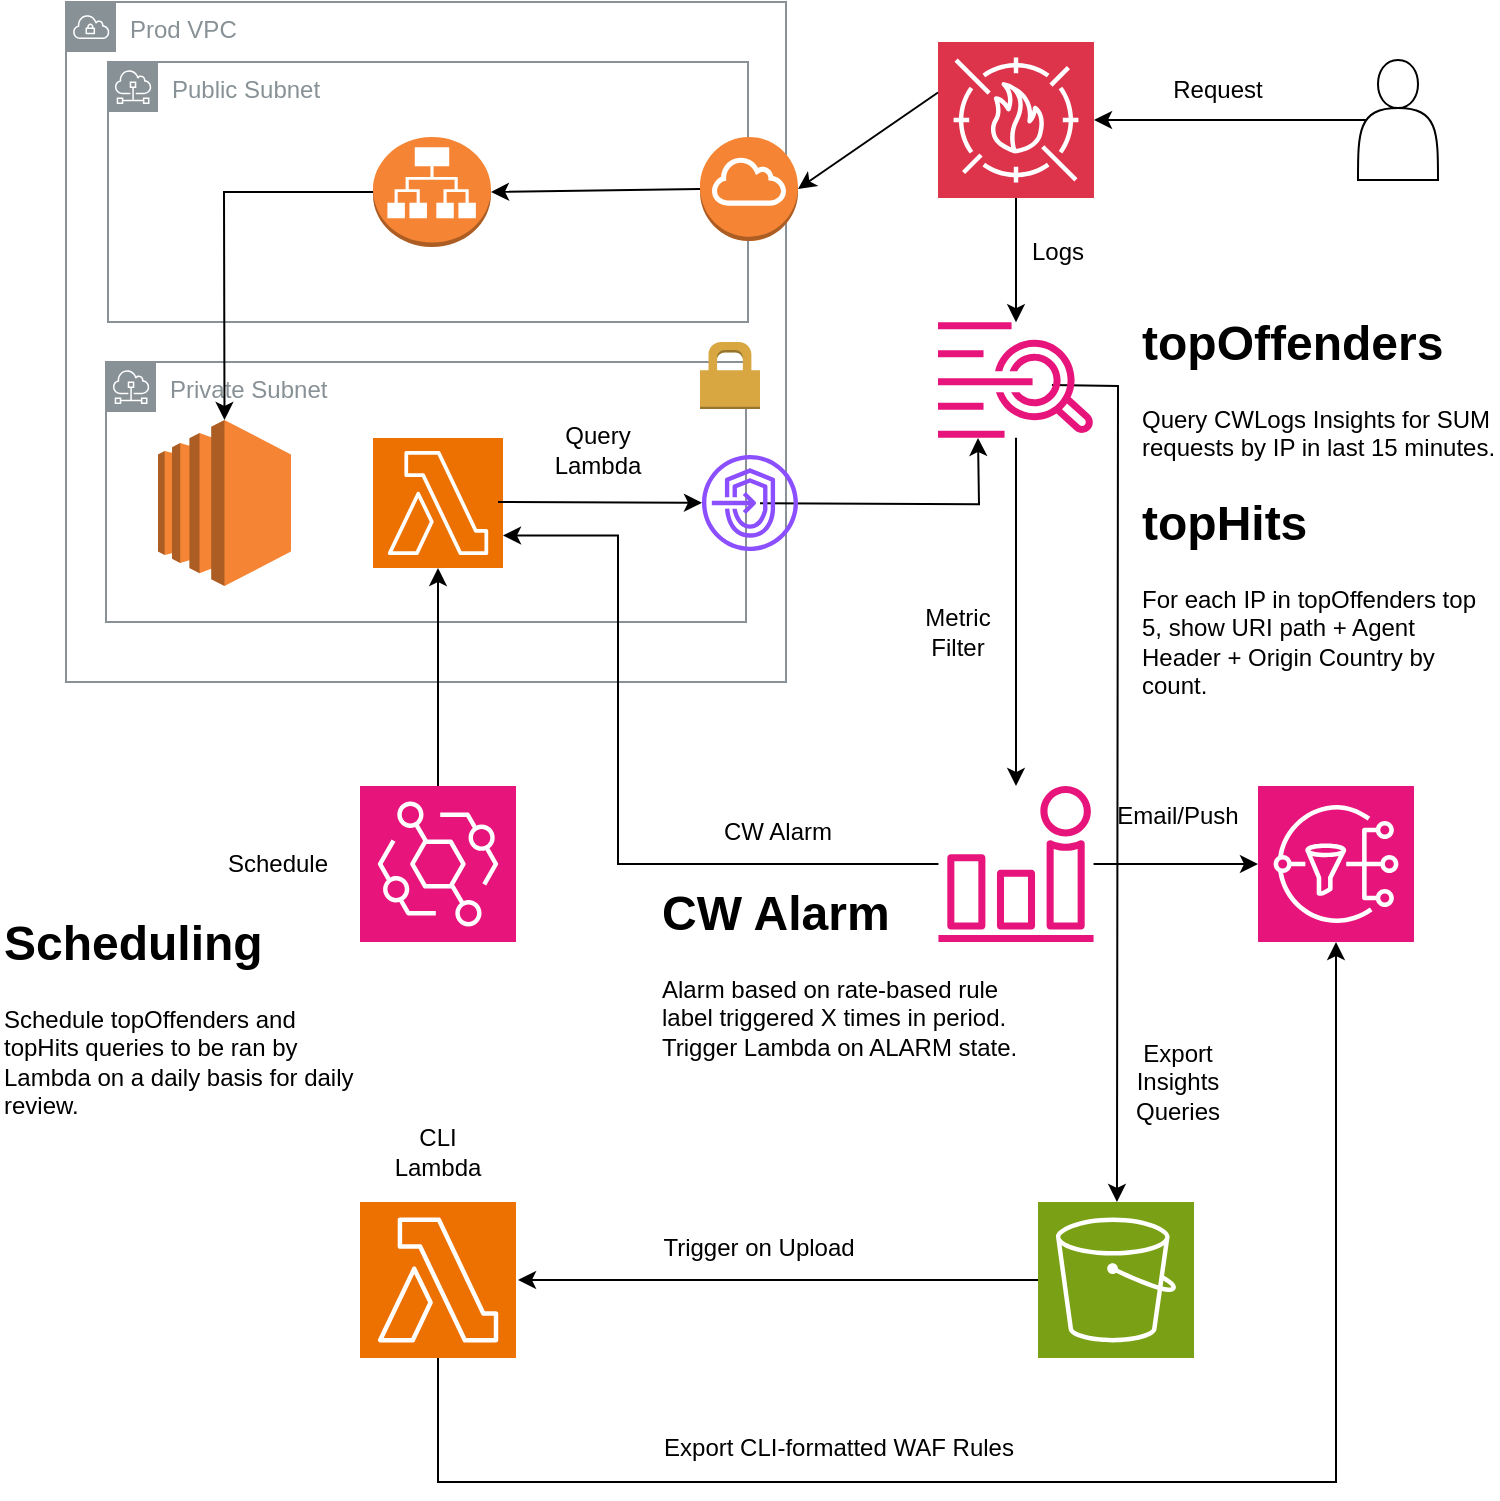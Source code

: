 <mxfile version="24.7.7">
  <diagram name="Page-1" id="MKDwlNBVAtdBQNv5OICY">
    <mxGraphModel dx="827" dy="847" grid="1" gridSize="10" guides="1" tooltips="1" connect="1" arrows="1" fold="1" page="1" pageScale="1" pageWidth="850" pageHeight="1100" math="0" shadow="0">
      <root>
        <mxCell id="0" />
        <mxCell id="1" parent="0" />
        <mxCell id="da3wEXAfKSI4DkwL-qQk-1" value="Prod VPC" style="sketch=0;outlineConnect=0;gradientColor=none;html=1;whiteSpace=wrap;fontSize=12;fontStyle=0;shape=mxgraph.aws4.group;grIcon=mxgraph.aws4.group_vpc;strokeColor=#879196;fillColor=none;verticalAlign=top;align=left;spacingLeft=30;fontColor=#879196;dashed=0;" parent="1" vertex="1">
          <mxGeometry x="84" y="80" width="360" height="340" as="geometry" />
        </mxCell>
        <mxCell id="Kmlr74SGFcQj0XCJqLJz-20" value="Private Subnet" style="sketch=0;outlineConnect=0;gradientColor=none;html=1;whiteSpace=wrap;fontSize=12;fontStyle=0;shape=mxgraph.aws4.group;grIcon=mxgraph.aws4.group_subnet;strokeColor=#879196;fillColor=none;verticalAlign=top;align=left;spacingLeft=30;fontColor=#879196;dashed=0;" vertex="1" parent="1">
          <mxGeometry x="104" y="260" width="320" height="130" as="geometry" />
        </mxCell>
        <mxCell id="Kmlr74SGFcQj0XCJqLJz-11" value="Public Subnet" style="sketch=0;outlineConnect=0;gradientColor=none;html=1;whiteSpace=wrap;fontSize=12;fontStyle=0;shape=mxgraph.aws4.group;grIcon=mxgraph.aws4.group_subnet;strokeColor=#879196;fillColor=none;verticalAlign=top;align=left;spacingLeft=30;fontColor=#879196;dashed=0;" vertex="1" parent="1">
          <mxGeometry x="105" y="110" width="320" height="130" as="geometry" />
        </mxCell>
        <mxCell id="Kmlr74SGFcQj0XCJqLJz-1" value="" style="sketch=0;points=[[0,0,0],[0.25,0,0],[0.5,0,0],[0.75,0,0],[1,0,0],[0,1,0],[0.25,1,0],[0.5,1,0],[0.75,1,0],[1,1,0],[0,0.25,0],[0,0.5,0],[0,0.75,0],[1,0.25,0],[1,0.5,0],[1,0.75,0]];outlineConnect=0;fontColor=#232F3E;fillColor=#DD344C;strokeColor=#ffffff;dashed=0;verticalLabelPosition=bottom;verticalAlign=top;align=center;html=1;fontSize=12;fontStyle=0;aspect=fixed;shape=mxgraph.aws4.resourceIcon;resIcon=mxgraph.aws4.waf;" vertex="1" parent="1">
          <mxGeometry x="520" y="100" width="78" height="78" as="geometry" />
        </mxCell>
        <mxCell id="Kmlr74SGFcQj0XCJqLJz-2" value="" style="shape=actor;whiteSpace=wrap;html=1;" vertex="1" parent="1">
          <mxGeometry x="730" y="109" width="40" height="60" as="geometry" />
        </mxCell>
        <mxCell id="Kmlr74SGFcQj0XCJqLJz-3" value="" style="endArrow=classic;html=1;rounded=0;entryX=1;entryY=0.5;entryDx=0;entryDy=0;entryPerimeter=0;exitX=0.1;exitY=0.5;exitDx=0;exitDy=0;exitPerimeter=0;" edge="1" parent="1" source="Kmlr74SGFcQj0XCJqLJz-2" target="Kmlr74SGFcQj0XCJqLJz-1">
          <mxGeometry width="50" height="50" relative="1" as="geometry">
            <mxPoint x="720" y="130" as="sourcePoint" />
            <mxPoint x="610" y="130" as="targetPoint" />
          </mxGeometry>
        </mxCell>
        <mxCell id="Kmlr74SGFcQj0XCJqLJz-4" value="" style="endArrow=classic;html=1;rounded=0;entryX=1;entryY=0.5;entryDx=0;entryDy=0;entryPerimeter=0;" edge="1" parent="1" target="Kmlr74SGFcQj0XCJqLJz-13">
          <mxGeometry width="50" height="50" relative="1" as="geometry">
            <mxPoint x="520" y="125.25" as="sourcePoint" />
            <mxPoint x="460" y="152.75" as="targetPoint" />
          </mxGeometry>
        </mxCell>
        <mxCell id="Kmlr74SGFcQj0XCJqLJz-33" style="edgeStyle=orthogonalEdgeStyle;rounded=0;orthogonalLoop=1;jettySize=auto;html=1;" edge="1" parent="1" source="Kmlr74SGFcQj0XCJqLJz-6" target="Kmlr74SGFcQj0XCJqLJz-34">
          <mxGeometry relative="1" as="geometry">
            <mxPoint x="559" y="440" as="targetPoint" />
          </mxGeometry>
        </mxCell>
        <mxCell id="Kmlr74SGFcQj0XCJqLJz-44" style="edgeStyle=orthogonalEdgeStyle;rounded=0;orthogonalLoop=1;jettySize=auto;html=1;" edge="1" parent="1">
          <mxGeometry relative="1" as="geometry">
            <mxPoint x="609.48" y="680" as="targetPoint" />
            <mxPoint x="576.96" y="271.5" as="sourcePoint" />
          </mxGeometry>
        </mxCell>
        <mxCell id="Kmlr74SGFcQj0XCJqLJz-6" value="" style="sketch=0;outlineConnect=0;fontColor=#232F3E;gradientColor=none;fillColor=#E7157B;strokeColor=none;dashed=0;verticalLabelPosition=bottom;verticalAlign=top;align=center;html=1;fontSize=12;fontStyle=0;aspect=fixed;pointerEvents=1;shape=mxgraph.aws4.cloudwatch_logs;" vertex="1" parent="1">
          <mxGeometry x="520" y="240" width="78" height="58" as="geometry" />
        </mxCell>
        <mxCell id="Kmlr74SGFcQj0XCJqLJz-7" value="" style="endArrow=classic;html=1;rounded=0;exitX=0.5;exitY=1;exitDx=0;exitDy=0;exitPerimeter=0;" edge="1" parent="1" source="Kmlr74SGFcQj0XCJqLJz-1" target="Kmlr74SGFcQj0XCJqLJz-6">
          <mxGeometry width="50" height="50" relative="1" as="geometry">
            <mxPoint x="565" y="178" as="sourcePoint" />
            <mxPoint x="470" y="185.75" as="targetPoint" />
          </mxGeometry>
        </mxCell>
        <mxCell id="Kmlr74SGFcQj0XCJqLJz-8" value="" style="sketch=0;points=[[0,0,0],[0.25,0,0],[0.5,0,0],[0.75,0,0],[1,0,0],[0,1,0],[0.25,1,0],[0.5,1,0],[0.75,1,0],[1,1,0],[0,0.25,0],[0,0.5,0],[0,0.75,0],[1,0.25,0],[1,0.5,0],[1,0.75,0]];outlineConnect=0;fontColor=#232F3E;fillColor=#ED7100;strokeColor=#ffffff;dashed=0;verticalLabelPosition=bottom;verticalAlign=top;align=center;html=1;fontSize=12;fontStyle=0;aspect=fixed;shape=mxgraph.aws4.resourceIcon;resIcon=mxgraph.aws4.lambda;" vertex="1" parent="1">
          <mxGeometry x="237.5" y="298" width="65" height="65" as="geometry" />
        </mxCell>
        <mxCell id="Kmlr74SGFcQj0XCJqLJz-12" value="" style="outlineConnect=0;dashed=0;verticalLabelPosition=bottom;verticalAlign=top;align=center;html=1;shape=mxgraph.aws3.ec2;fillColor=#F58534;gradientColor=none;" vertex="1" parent="1">
          <mxGeometry x="130" y="289" width="66.5" height="83" as="geometry" />
        </mxCell>
        <mxCell id="Kmlr74SGFcQj0XCJqLJz-13" value="" style="outlineConnect=0;dashed=0;verticalLabelPosition=bottom;verticalAlign=top;align=center;html=1;shape=mxgraph.aws3.internet_gateway;fillColor=#F58534;gradientColor=none;" vertex="1" parent="1">
          <mxGeometry x="401" y="147.5" width="49" height="52" as="geometry" />
        </mxCell>
        <mxCell id="Kmlr74SGFcQj0XCJqLJz-5" value="" style="outlineConnect=0;dashed=0;verticalLabelPosition=bottom;verticalAlign=top;align=center;html=1;shape=mxgraph.aws3.application_load_balancer;fillColor=#F58534;gradientColor=none;" vertex="1" parent="1">
          <mxGeometry x="237.5" y="147.5" width="59" height="55" as="geometry" />
        </mxCell>
        <mxCell id="Kmlr74SGFcQj0XCJqLJz-14" value="" style="endArrow=classic;html=1;rounded=0;entryX=1;entryY=0.5;entryDx=0;entryDy=0;entryPerimeter=0;exitX=0;exitY=0.5;exitDx=0;exitDy=0;exitPerimeter=0;" edge="1" parent="1" source="Kmlr74SGFcQj0XCJqLJz-13" target="Kmlr74SGFcQj0XCJqLJz-5">
          <mxGeometry width="50" height="50" relative="1" as="geometry">
            <mxPoint x="401" y="160" as="sourcePoint" />
            <mxPoint x="331" y="193.75" as="targetPoint" />
          </mxGeometry>
        </mxCell>
        <mxCell id="Kmlr74SGFcQj0XCJqLJz-15" value="" style="endArrow=classic;html=1;rounded=0;entryX=0.5;entryY=0;entryDx=0;entryDy=0;entryPerimeter=0;exitX=0;exitY=0.5;exitDx=0;exitDy=0;exitPerimeter=0;" edge="1" parent="1" source="Kmlr74SGFcQj0XCJqLJz-5" target="Kmlr74SGFcQj0XCJqLJz-12">
          <mxGeometry width="50" height="50" relative="1" as="geometry">
            <mxPoint x="264" y="202.5" as="sourcePoint" />
            <mxPoint x="160" y="218.5" as="targetPoint" />
            <Array as="points">
              <mxPoint x="163" y="175" />
            </Array>
          </mxGeometry>
        </mxCell>
        <mxCell id="Kmlr74SGFcQj0XCJqLJz-16" value="&lt;div&gt;Request&lt;/div&gt;" style="text;html=1;align=center;verticalAlign=middle;whiteSpace=wrap;rounded=0;" vertex="1" parent="1">
          <mxGeometry x="630" y="109" width="60" height="30" as="geometry" />
        </mxCell>
        <mxCell id="Kmlr74SGFcQj0XCJqLJz-19" value="&lt;div&gt;Logs&lt;/div&gt;" style="text;html=1;align=center;verticalAlign=middle;whiteSpace=wrap;rounded=0;" vertex="1" parent="1">
          <mxGeometry x="560" y="190" width="40" height="30" as="geometry" />
        </mxCell>
        <mxCell id="Kmlr74SGFcQj0XCJqLJz-10" value="" style="dashed=0;html=1;shape=mxgraph.aws3.permissions;fillColor=#D9A741;gradientColor=none;dashed=0;" vertex="1" parent="1">
          <mxGeometry x="401" y="250" width="30" height="33.5" as="geometry" />
        </mxCell>
        <mxCell id="Kmlr74SGFcQj0XCJqLJz-23" style="edgeStyle=orthogonalEdgeStyle;rounded=0;orthogonalLoop=1;jettySize=auto;html=1;" edge="1" parent="1">
          <mxGeometry relative="1" as="geometry">
            <mxPoint x="431" y="330.62" as="sourcePoint" />
            <mxPoint x="540" y="297.997" as="targetPoint" />
          </mxGeometry>
        </mxCell>
        <mxCell id="Kmlr74SGFcQj0XCJqLJz-21" value="" style="sketch=0;outlineConnect=0;fontColor=#232F3E;gradientColor=none;fillColor=#8C4FFF;strokeColor=none;dashed=0;verticalLabelPosition=bottom;verticalAlign=top;align=center;html=1;fontSize=12;fontStyle=0;aspect=fixed;pointerEvents=1;shape=mxgraph.aws4.endpoints;" vertex="1" parent="1">
          <mxGeometry x="402" y="306.5" width="48" height="48" as="geometry" />
        </mxCell>
        <mxCell id="Kmlr74SGFcQj0XCJqLJz-22" value="" style="endArrow=classic;html=1;rounded=0;" edge="1" parent="1" target="Kmlr74SGFcQj0XCJqLJz-21">
          <mxGeometry width="50" height="50" relative="1" as="geometry">
            <mxPoint x="300" y="330" as="sourcePoint" />
            <mxPoint x="196.5" y="331" as="targetPoint" />
          </mxGeometry>
        </mxCell>
        <mxCell id="Kmlr74SGFcQj0XCJqLJz-24" value="&lt;div&gt;Query Lambda&lt;/div&gt;" style="text;html=1;align=center;verticalAlign=middle;whiteSpace=wrap;rounded=0;" vertex="1" parent="1">
          <mxGeometry x="320" y="289" width="60" height="30" as="geometry" />
        </mxCell>
        <mxCell id="Kmlr74SGFcQj0XCJqLJz-26" value="" style="sketch=0;points=[[0,0,0],[0.25,0,0],[0.5,0,0],[0.75,0,0],[1,0,0],[0,1,0],[0.25,1,0],[0.5,1,0],[0.75,1,0],[1,1,0],[0,0.25,0],[0,0.5,0],[0,0.75,0],[1,0.25,0],[1,0.5,0],[1,0.75,0]];outlineConnect=0;fontColor=#232F3E;fillColor=#E7157B;strokeColor=#ffffff;dashed=0;verticalLabelPosition=bottom;verticalAlign=top;align=center;html=1;fontSize=12;fontStyle=0;aspect=fixed;shape=mxgraph.aws4.resourceIcon;resIcon=mxgraph.aws4.eventbridge;" vertex="1" parent="1">
          <mxGeometry x="231" y="472" width="78" height="78" as="geometry" />
        </mxCell>
        <mxCell id="Kmlr74SGFcQj0XCJqLJz-28" style="edgeStyle=orthogonalEdgeStyle;rounded=0;orthogonalLoop=1;jettySize=auto;html=1;entryX=0.5;entryY=1;entryDx=0;entryDy=0;entryPerimeter=0;" edge="1" parent="1" source="Kmlr74SGFcQj0XCJqLJz-26" target="Kmlr74SGFcQj0XCJqLJz-8">
          <mxGeometry relative="1" as="geometry" />
        </mxCell>
        <mxCell id="Kmlr74SGFcQj0XCJqLJz-29" value="Schedule" style="text;html=1;align=center;verticalAlign=middle;whiteSpace=wrap;rounded=0;" vertex="1" parent="1">
          <mxGeometry x="160" y="496" width="60" height="30" as="geometry" />
        </mxCell>
        <mxCell id="Kmlr74SGFcQj0XCJqLJz-30" value="&lt;h1 style=&quot;margin-top: 0px;&quot;&gt;topOffenders&lt;br&gt;&lt;/h1&gt;&lt;p&gt;Query CWLogs Insights for SUM requests by IP in last 15 minutes.&lt;br&gt;&lt;/p&gt;" style="text;html=1;whiteSpace=wrap;overflow=hidden;rounded=0;" vertex="1" parent="1">
          <mxGeometry x="620" y="230" width="180" height="100" as="geometry" />
        </mxCell>
        <mxCell id="Kmlr74SGFcQj0XCJqLJz-31" value="&lt;h1 style=&quot;margin-top: 0px;&quot;&gt;topHits&lt;br&gt;&lt;/h1&gt;&lt;p&gt;For each IP in topOffenders top 5, show URI path + Agent Header + Origin Country by count.&lt;br&gt;&lt;/p&gt;" style="text;html=1;whiteSpace=wrap;overflow=hidden;rounded=0;" vertex="1" parent="1">
          <mxGeometry x="620" y="320" width="180" height="110" as="geometry" />
        </mxCell>
        <mxCell id="Kmlr74SGFcQj0XCJqLJz-34" value="" style="sketch=0;outlineConnect=0;fontColor=#232F3E;gradientColor=none;fillColor=#E7157B;strokeColor=none;dashed=0;verticalLabelPosition=bottom;verticalAlign=top;align=center;html=1;fontSize=12;fontStyle=0;aspect=fixed;pointerEvents=1;shape=mxgraph.aws4.alarm;" vertex="1" parent="1">
          <mxGeometry x="520" y="472" width="78" height="78" as="geometry" />
        </mxCell>
        <mxCell id="Kmlr74SGFcQj0XCJqLJz-35" style="edgeStyle=orthogonalEdgeStyle;rounded=0;orthogonalLoop=1;jettySize=auto;html=1;entryX=1;entryY=0.75;entryDx=0;entryDy=0;entryPerimeter=0;" edge="1" parent="1" source="Kmlr74SGFcQj0XCJqLJz-34" target="Kmlr74SGFcQj0XCJqLJz-8">
          <mxGeometry relative="1" as="geometry">
            <Array as="points">
              <mxPoint x="360" y="511" />
              <mxPoint x="360" y="347" />
            </Array>
          </mxGeometry>
        </mxCell>
        <mxCell id="Kmlr74SGFcQj0XCJqLJz-36" value="&lt;div&gt;CW Alarm&lt;/div&gt;" style="text;html=1;align=center;verticalAlign=middle;whiteSpace=wrap;rounded=0;" vertex="1" parent="1">
          <mxGeometry x="410" y="480" width="60" height="30" as="geometry" />
        </mxCell>
        <mxCell id="Kmlr74SGFcQj0XCJqLJz-37" value="&lt;h1 style=&quot;margin-top: 0px;&quot;&gt;CW Alarm&lt;br&gt;&lt;/h1&gt;&lt;p&gt;Alarm based on rate-based rule label triggered X times in period. Trigger Lambda on ALARM state.&lt;br&gt;&lt;/p&gt;" style="text;html=1;whiteSpace=wrap;overflow=hidden;rounded=0;" vertex="1" parent="1">
          <mxGeometry x="380" y="515" width="180" height="120" as="geometry" />
        </mxCell>
        <mxCell id="Kmlr74SGFcQj0XCJqLJz-38" value="" style="sketch=0;points=[[0,0,0],[0.25,0,0],[0.5,0,0],[0.75,0,0],[1,0,0],[0,1,0],[0.25,1,0],[0.5,1,0],[0.75,1,0],[1,1,0],[0,0.25,0],[0,0.5,0],[0,0.75,0],[1,0.25,0],[1,0.5,0],[1,0.75,0]];outlineConnect=0;fontColor=#232F3E;fillColor=#E7157B;strokeColor=#ffffff;dashed=0;verticalLabelPosition=bottom;verticalAlign=top;align=center;html=1;fontSize=12;fontStyle=0;aspect=fixed;shape=mxgraph.aws4.resourceIcon;resIcon=mxgraph.aws4.sns;" vertex="1" parent="1">
          <mxGeometry x="680" y="472" width="78" height="78" as="geometry" />
        </mxCell>
        <mxCell id="Kmlr74SGFcQj0XCJqLJz-39" style="edgeStyle=orthogonalEdgeStyle;rounded=0;orthogonalLoop=1;jettySize=auto;html=1;entryX=0;entryY=0.5;entryDx=0;entryDy=0;entryPerimeter=0;" edge="1" parent="1" source="Kmlr74SGFcQj0XCJqLJz-34" target="Kmlr74SGFcQj0XCJqLJz-38">
          <mxGeometry relative="1" as="geometry" />
        </mxCell>
        <mxCell id="Kmlr74SGFcQj0XCJqLJz-40" value="&lt;div&gt;Email/Push&lt;/div&gt;" style="text;html=1;align=center;verticalAlign=middle;whiteSpace=wrap;rounded=0;" vertex="1" parent="1">
          <mxGeometry x="610" y="472" width="60" height="30" as="geometry" />
        </mxCell>
        <mxCell id="Kmlr74SGFcQj0XCJqLJz-41" value="Metric Filter" style="text;html=1;align=center;verticalAlign=middle;whiteSpace=wrap;rounded=0;" vertex="1" parent="1">
          <mxGeometry x="500" y="380" width="60" height="30" as="geometry" />
        </mxCell>
        <mxCell id="Kmlr74SGFcQj0XCJqLJz-42" value="&lt;h1 style=&quot;margin-top: 0px;&quot;&gt;Scheduling&lt;br&gt;&lt;/h1&gt;&lt;p&gt;Schedule topOffenders and topHits queries to be ran by Lambda on a daily basis for daily review.&lt;br&gt;&lt;/p&gt;" style="text;html=1;whiteSpace=wrap;overflow=hidden;rounded=0;" vertex="1" parent="1">
          <mxGeometry x="51" y="530" width="180" height="120" as="geometry" />
        </mxCell>
        <mxCell id="Kmlr74SGFcQj0XCJqLJz-50" style="edgeStyle=orthogonalEdgeStyle;rounded=0;orthogonalLoop=1;jettySize=auto;html=1;" edge="1" parent="1" source="Kmlr74SGFcQj0XCJqLJz-45">
          <mxGeometry relative="1" as="geometry">
            <mxPoint x="310" y="719" as="targetPoint" />
          </mxGeometry>
        </mxCell>
        <mxCell id="Kmlr74SGFcQj0XCJqLJz-45" value="" style="sketch=0;points=[[0,0,0],[0.25,0,0],[0.5,0,0],[0.75,0,0],[1,0,0],[0,1,0],[0.25,1,0],[0.5,1,0],[0.75,1,0],[1,1,0],[0,0.25,0],[0,0.5,0],[0,0.75,0],[1,0.25,0],[1,0.5,0],[1,0.75,0]];outlineConnect=0;fontColor=#232F3E;fillColor=#7AA116;strokeColor=#ffffff;dashed=0;verticalLabelPosition=bottom;verticalAlign=top;align=center;html=1;fontSize=12;fontStyle=0;aspect=fixed;shape=mxgraph.aws4.resourceIcon;resIcon=mxgraph.aws4.s3;" vertex="1" parent="1">
          <mxGeometry x="570" y="680" width="78" height="78" as="geometry" />
        </mxCell>
        <mxCell id="Kmlr74SGFcQj0XCJqLJz-46" value="&lt;div&gt;Export Insights Queries&lt;/div&gt;" style="text;html=1;align=center;verticalAlign=middle;whiteSpace=wrap;rounded=0;" vertex="1" parent="1">
          <mxGeometry x="610" y="605" width="60" height="30" as="geometry" />
        </mxCell>
        <mxCell id="Kmlr74SGFcQj0XCJqLJz-47" value="" style="sketch=0;points=[[0,0,0],[0.25,0,0],[0.5,0,0],[0.75,0,0],[1,0,0],[0,1,0],[0.25,1,0],[0.5,1,0],[0.75,1,0],[1,1,0],[0,0.25,0],[0,0.5,0],[0,0.75,0],[1,0.25,0],[1,0.5,0],[1,0.75,0]];outlineConnect=0;fontColor=#232F3E;fillColor=#ED7100;strokeColor=#ffffff;dashed=0;verticalLabelPosition=bottom;verticalAlign=top;align=center;html=1;fontSize=12;fontStyle=0;aspect=fixed;shape=mxgraph.aws4.resourceIcon;resIcon=mxgraph.aws4.lambda;" vertex="1" parent="1">
          <mxGeometry x="231" y="680" width="78" height="78" as="geometry" />
        </mxCell>
        <mxCell id="Kmlr74SGFcQj0XCJqLJz-48" value="&lt;div&gt;CLI Lambda&lt;/div&gt;" style="text;html=1;align=center;verticalAlign=middle;whiteSpace=wrap;rounded=0;" vertex="1" parent="1">
          <mxGeometry x="240" y="640" width="60" height="30" as="geometry" />
        </mxCell>
        <mxCell id="Kmlr74SGFcQj0XCJqLJz-51" style="edgeStyle=orthogonalEdgeStyle;rounded=0;orthogonalLoop=1;jettySize=auto;html=1;entryX=0.5;entryY=1;entryDx=0;entryDy=0;entryPerimeter=0;" edge="1" parent="1" source="Kmlr74SGFcQj0XCJqLJz-47" target="Kmlr74SGFcQj0XCJqLJz-38">
          <mxGeometry relative="1" as="geometry">
            <Array as="points">
              <mxPoint x="270" y="820" />
              <mxPoint x="719" y="820" />
            </Array>
          </mxGeometry>
        </mxCell>
        <mxCell id="Kmlr74SGFcQj0XCJqLJz-52" value="&lt;div&gt;Trigger on Upload&lt;/div&gt;" style="text;html=1;align=center;verticalAlign=middle;resizable=0;points=[];autosize=1;strokeColor=none;fillColor=none;" vertex="1" parent="1">
          <mxGeometry x="370" y="688" width="120" height="30" as="geometry" />
        </mxCell>
        <mxCell id="Kmlr74SGFcQj0XCJqLJz-53" value="Export CLI-formatted WAF Rules" style="text;html=1;align=center;verticalAlign=middle;resizable=0;points=[];autosize=1;strokeColor=none;fillColor=none;" vertex="1" parent="1">
          <mxGeometry x="370" y="788" width="200" height="30" as="geometry" />
        </mxCell>
      </root>
    </mxGraphModel>
  </diagram>
</mxfile>
